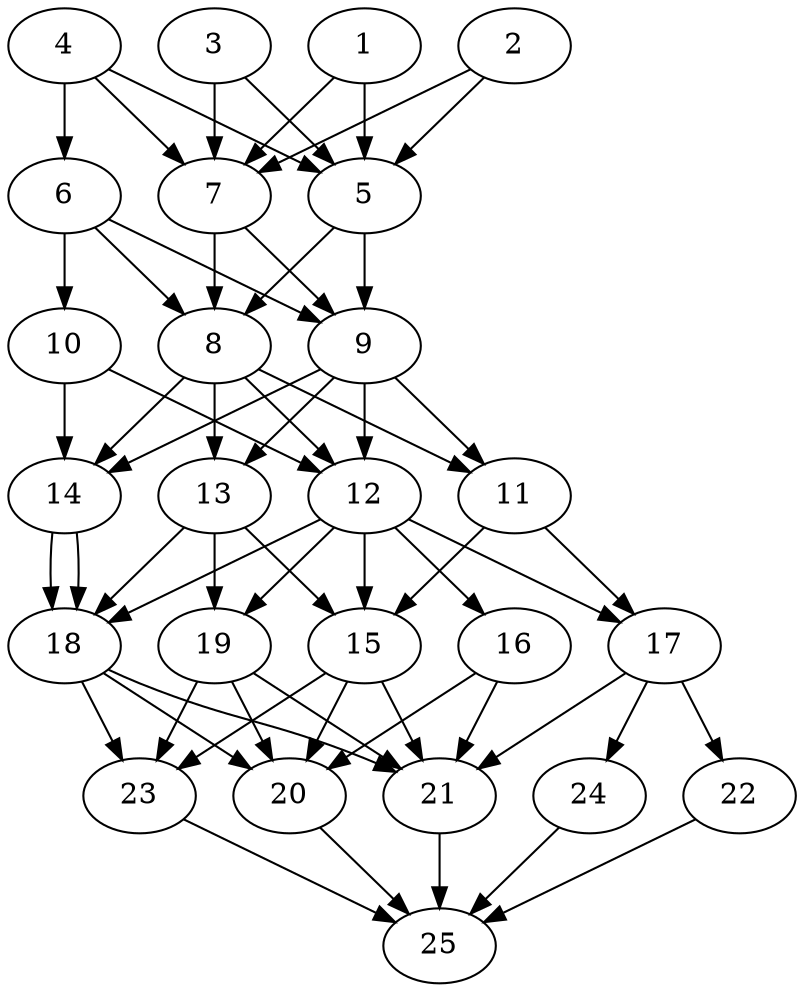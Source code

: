 // DAG automatically generated by daggen at Thu Oct  3 14:00:39 2019
// ./daggen --dot -n 25 --ccr 0.4 --fat 0.5 --regular 0.7 --density 0.9 --mindata 5242880 --maxdata 52428800 
digraph G {
  1 [size="15006720", alpha="0.17", expect_size="6002688"] 
  1 -> 5 [size ="6002688"]
  1 -> 7 [size ="6002688"]
  2 [size="43156480", alpha="0.00", expect_size="17262592"] 
  2 -> 5 [size ="17262592"]
  2 -> 7 [size ="17262592"]
  3 [size="62545920", alpha="0.13", expect_size="25018368"] 
  3 -> 5 [size ="25018368"]
  3 -> 7 [size ="25018368"]
  4 [size="78786560", alpha="0.04", expect_size="31514624"] 
  4 -> 5 [size ="31514624"]
  4 -> 6 [size ="31514624"]
  4 -> 7 [size ="31514624"]
  5 [size="76044800", alpha="0.05", expect_size="30417920"] 
  5 -> 8 [size ="30417920"]
  5 -> 9 [size ="30417920"]
  6 [size="56064000", alpha="0.17", expect_size="22425600"] 
  6 -> 8 [size ="22425600"]
  6 -> 9 [size ="22425600"]
  6 -> 10 [size ="22425600"]
  7 [size="46835200", alpha="0.04", expect_size="18734080"] 
  7 -> 8 [size ="18734080"]
  7 -> 9 [size ="18734080"]
  8 [size="130626560", alpha="0.17", expect_size="52250624"] 
  8 -> 11 [size ="52250624"]
  8 -> 12 [size ="52250624"]
  8 -> 13 [size ="52250624"]
  8 -> 14 [size ="52250624"]
  9 [size="98688000", alpha="0.03", expect_size="39475200"] 
  9 -> 11 [size ="39475200"]
  9 -> 12 [size ="39475200"]
  9 -> 13 [size ="39475200"]
  9 -> 14 [size ="39475200"]
  10 [size="61603840", alpha="0.02", expect_size="24641536"] 
  10 -> 12 [size ="24641536"]
  10 -> 14 [size ="24641536"]
  11 [size="105177600", alpha="0.18", expect_size="42071040"] 
  11 -> 15 [size ="42071040"]
  11 -> 17 [size ="42071040"]
  12 [size="87521280", alpha="0.03", expect_size="35008512"] 
  12 -> 15 [size ="35008512"]
  12 -> 16 [size ="35008512"]
  12 -> 17 [size ="35008512"]
  12 -> 18 [size ="35008512"]
  12 -> 19 [size ="35008512"]
  13 [size="90078720", alpha="0.12", expect_size="36031488"] 
  13 -> 15 [size ="36031488"]
  13 -> 18 [size ="36031488"]
  13 -> 19 [size ="36031488"]
  14 [size="51448320", alpha="0.09", expect_size="20579328"] 
  14 -> 18 [size ="20579328"]
  14 -> 18 [size ="20579328"]
  15 [size="72350720", alpha="0.19", expect_size="28940288"] 
  15 -> 20 [size ="28940288"]
  15 -> 21 [size ="28940288"]
  15 -> 23 [size ="28940288"]
  16 [size="102312960", alpha="0.16", expect_size="40925184"] 
  16 -> 20 [size ="40925184"]
  16 -> 21 [size ="40925184"]
  17 [size="84172800", alpha="0.18", expect_size="33669120"] 
  17 -> 21 [size ="33669120"]
  17 -> 22 [size ="33669120"]
  17 -> 24 [size ="33669120"]
  18 [size="107192320", alpha="0.13", expect_size="42876928"] 
  18 -> 20 [size ="42876928"]
  18 -> 21 [size ="42876928"]
  18 -> 23 [size ="42876928"]
  19 [size="88373760", alpha="0.13", expect_size="35349504"] 
  19 -> 20 [size ="35349504"]
  19 -> 21 [size ="35349504"]
  19 -> 23 [size ="35349504"]
  20 [size="104788480", alpha="0.11", expect_size="41915392"] 
  20 -> 25 [size ="41915392"]
  21 [size="117027840", alpha="0.09", expect_size="46811136"] 
  21 -> 25 [size ="46811136"]
  22 [size="104673280", alpha="0.12", expect_size="41869312"] 
  22 -> 25 [size ="41869312"]
  23 [size="122933760", alpha="0.04", expect_size="49173504"] 
  23 -> 25 [size ="49173504"]
  24 [size="74752000", alpha="0.07", expect_size="29900800"] 
  24 -> 25 [size ="29900800"]
  25 [size="127354880", alpha="0.00", expect_size="50941952"] 
}
